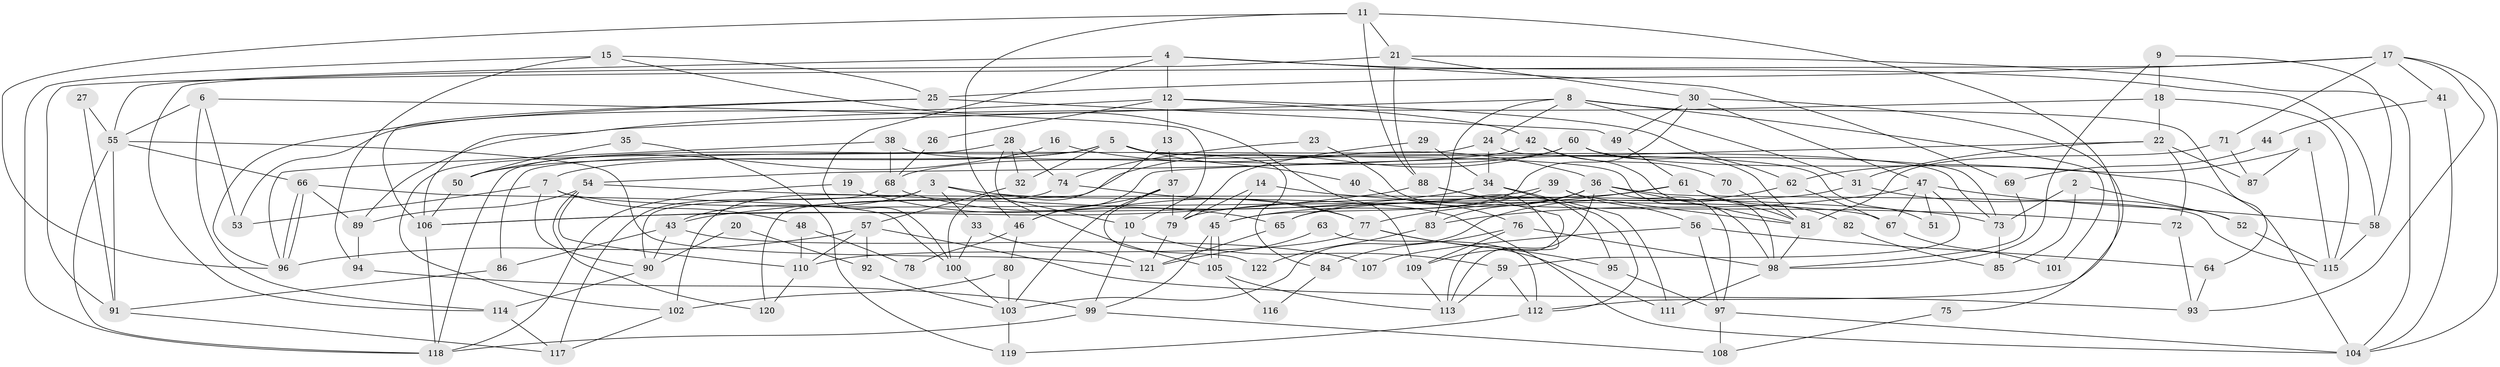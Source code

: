 // Generated by graph-tools (version 1.1) at 2025/50/03/09/25 03:50:15]
// undirected, 122 vertices, 244 edges
graph export_dot {
graph [start="1"]
  node [color=gray90,style=filled];
  1;
  2;
  3;
  4;
  5;
  6;
  7;
  8;
  9;
  10;
  11;
  12;
  13;
  14;
  15;
  16;
  17;
  18;
  19;
  20;
  21;
  22;
  23;
  24;
  25;
  26;
  27;
  28;
  29;
  30;
  31;
  32;
  33;
  34;
  35;
  36;
  37;
  38;
  39;
  40;
  41;
  42;
  43;
  44;
  45;
  46;
  47;
  48;
  49;
  50;
  51;
  52;
  53;
  54;
  55;
  56;
  57;
  58;
  59;
  60;
  61;
  62;
  63;
  64;
  65;
  66;
  67;
  68;
  69;
  70;
  71;
  72;
  73;
  74;
  75;
  76;
  77;
  78;
  79;
  80;
  81;
  82;
  83;
  84;
  85;
  86;
  87;
  88;
  89;
  90;
  91;
  92;
  93;
  94;
  95;
  96;
  97;
  98;
  99;
  100;
  101;
  102;
  103;
  104;
  105;
  106;
  107;
  108;
  109;
  110;
  111;
  112;
  113;
  114;
  115;
  116;
  117;
  118;
  119;
  120;
  121;
  122;
  1 -- 115;
  1 -- 62;
  1 -- 87;
  2 -- 73;
  2 -- 52;
  2 -- 85;
  3 -- 90;
  3 -- 104;
  3 -- 10;
  3 -- 33;
  3 -- 43;
  4 -- 100;
  4 -- 58;
  4 -- 12;
  4 -- 55;
  4 -- 69;
  5 -- 98;
  5 -- 118;
  5 -- 7;
  5 -- 32;
  5 -- 40;
  5 -- 50;
  5 -- 73;
  5 -- 84;
  6 -- 10;
  6 -- 114;
  6 -- 53;
  6 -- 55;
  7 -- 53;
  7 -- 48;
  7 -- 67;
  7 -- 90;
  8 -- 31;
  8 -- 106;
  8 -- 24;
  8 -- 64;
  8 -- 83;
  8 -- 101;
  9 -- 98;
  9 -- 58;
  9 -- 18;
  10 -- 99;
  10 -- 59;
  11 -- 96;
  11 -- 88;
  11 -- 21;
  11 -- 46;
  11 -- 112;
  12 -- 42;
  12 -- 13;
  12 -- 26;
  12 -- 53;
  12 -- 62;
  13 -- 100;
  13 -- 37;
  14 -- 45;
  14 -- 79;
  14 -- 72;
  15 -- 94;
  15 -- 25;
  15 -- 109;
  15 -- 118;
  16 -- 50;
  16 -- 36;
  17 -- 104;
  17 -- 91;
  17 -- 25;
  17 -- 41;
  17 -- 71;
  17 -- 93;
  18 -- 22;
  18 -- 89;
  18 -- 115;
  19 -- 65;
  19 -- 118;
  20 -- 90;
  20 -- 92;
  21 -- 104;
  21 -- 30;
  21 -- 88;
  21 -- 114;
  22 -- 46;
  22 -- 87;
  22 -- 31;
  22 -- 72;
  23 -- 74;
  23 -- 109;
  24 -- 73;
  24 -- 34;
  24 -- 86;
  25 -- 106;
  25 -- 49;
  25 -- 96;
  26 -- 68;
  27 -- 55;
  27 -- 91;
  28 -- 32;
  28 -- 105;
  28 -- 74;
  28 -- 102;
  29 -- 79;
  29 -- 34;
  30 -- 47;
  30 -- 45;
  30 -- 49;
  30 -- 75;
  31 -- 65;
  31 -- 52;
  32 -- 57;
  33 -- 121;
  33 -- 100;
  34 -- 43;
  34 -- 111;
  34 -- 112;
  35 -- 50;
  35 -- 119;
  36 -- 83;
  36 -- 81;
  36 -- 65;
  36 -- 97;
  36 -- 113;
  36 -- 115;
  37 -- 103;
  37 -- 46;
  37 -- 79;
  37 -- 122;
  38 -- 68;
  38 -- 96;
  38 -- 51;
  39 -- 45;
  39 -- 106;
  39 -- 56;
  39 -- 81;
  40 -- 76;
  41 -- 104;
  41 -- 44;
  42 -- 54;
  42 -- 98;
  42 -- 70;
  43 -- 90;
  43 -- 86;
  43 -- 107;
  44 -- 69;
  45 -- 105;
  45 -- 105;
  45 -- 99;
  46 -- 78;
  46 -- 80;
  47 -- 67;
  47 -- 59;
  47 -- 51;
  47 -- 58;
  47 -- 83;
  48 -- 110;
  48 -- 78;
  49 -- 61;
  50 -- 106;
  52 -- 115;
  54 -- 89;
  54 -- 110;
  54 -- 73;
  54 -- 120;
  55 -- 66;
  55 -- 91;
  55 -- 118;
  55 -- 121;
  56 -- 64;
  56 -- 97;
  56 -- 107;
  57 -- 96;
  57 -- 93;
  57 -- 92;
  57 -- 110;
  58 -- 115;
  59 -- 112;
  59 -- 113;
  60 -- 120;
  60 -- 81;
  60 -- 68;
  60 -- 104;
  61 -- 77;
  61 -- 79;
  61 -- 81;
  61 -- 82;
  62 -- 103;
  62 -- 67;
  63 -- 121;
  63 -- 112;
  64 -- 93;
  65 -- 121;
  66 -- 96;
  66 -- 96;
  66 -- 89;
  66 -- 100;
  67 -- 101;
  68 -- 117;
  68 -- 77;
  69 -- 98;
  70 -- 81;
  71 -- 81;
  71 -- 87;
  72 -- 93;
  73 -- 85;
  74 -- 77;
  74 -- 102;
  75 -- 108;
  76 -- 98;
  76 -- 109;
  76 -- 84;
  77 -- 95;
  77 -- 110;
  77 -- 111;
  79 -- 121;
  80 -- 102;
  80 -- 103;
  81 -- 98;
  82 -- 85;
  83 -- 122;
  84 -- 116;
  86 -- 91;
  88 -- 113;
  88 -- 95;
  88 -- 106;
  89 -- 94;
  90 -- 114;
  91 -- 117;
  92 -- 103;
  94 -- 99;
  95 -- 97;
  97 -- 104;
  97 -- 108;
  98 -- 111;
  99 -- 118;
  99 -- 108;
  100 -- 103;
  102 -- 117;
  103 -- 119;
  105 -- 113;
  105 -- 116;
  106 -- 118;
  109 -- 113;
  110 -- 120;
  112 -- 119;
  114 -- 117;
}
